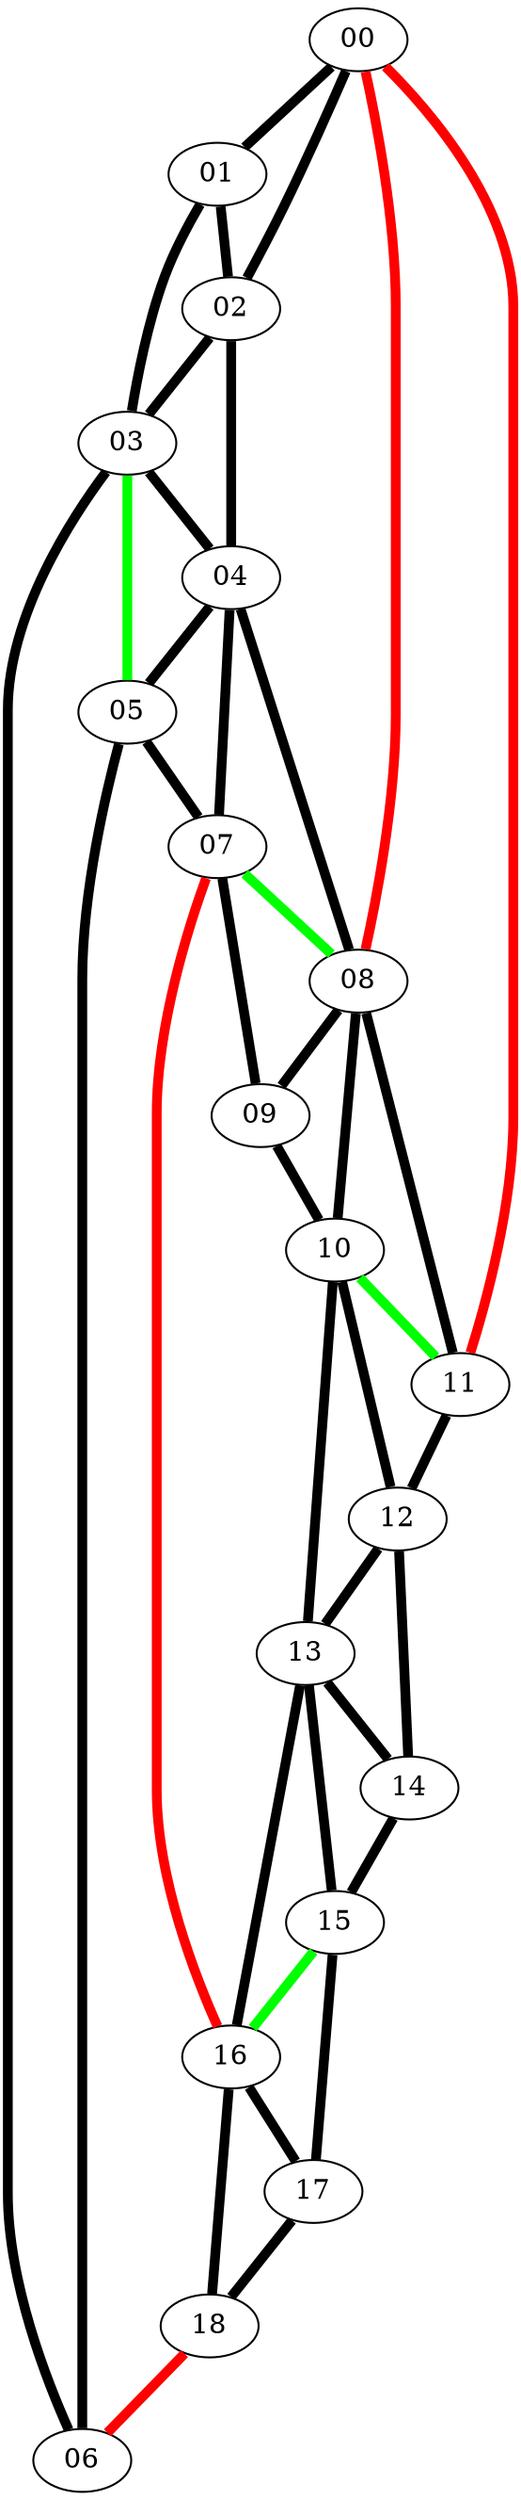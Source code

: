 graph G {
  00 [label="00", width=0, height=0; pos="100, 0!"];
  01 [label="01", width=0, height=0; pos="0, 173!"];
  02 [label="02", width=0, height=0; pos="-100, 0!"];
  03 [label="03", width=0, height=0; pos="-300, 0!"];
  04 [label="04", width=0, height=0; pos="-200, -173!"];
  05 [label="05", width=0, height=0; pos="-300, -346!"];
  06 [label="06", width=0, height=0; pos="-500, -346!"];
  07 [label="07", width=0, height=0; pos="-100, -346!"];
  08 [label="08", width=0, height=0; pos="200, -173!"];
  09 [label="09", width=0, height=0; pos="100, -346!"];
  10 [label="10", width=0, height=0; pos="300, -346!"];
  11 [label="11", width=0, height=0; pos="300, 0!"];
  12 [label="12", width=0, height=0; pos="500, -346!"];
  13 [label="13", width=0, height=0; pos="400, -519!"];
  14 [label="14", width=0, height=0; pos="500, -692!"];
  15 [label="15", width=0, height=0; pos="300, -692!"];
  16 [label="16", width=0, height=0; pos="0, -519!"];
  17 [label="17", width=0, height=0; pos="100, -692!"];
  18 [label="18", width=0, height=0; pos="-100, -692!"];
  00--01 [color="black", penwidth=5]
  00--02 [color="black", penwidth=5];
  01--02 [color="black", penwidth=5];
  01--03 [color="black", penwidth=5];
  02--03 [color="black", penwidth=5];
  02--04 [color="black", penwidth=5];
  03--04 [color="black", penwidth=5];
  03--05 [color="green", penwidth=5];
  04--05 [color="black", penwidth=5];
  03--06 [color="black", penwidth=5];
  05--06 [color="black", penwidth=5];
  04--07 [color="black", penwidth=5];
  05--07 [color="black", penwidth=5];
  04--08 [color="black", penwidth=5];
  07--08 [color="green", penwidth=5];
  07--09 [color="black", penwidth=5];
  08--09 [color="black", penwidth=5];
  08--10 [color="black", penwidth=5];
  09--10 [color="black", penwidth=5];
  08--11 [color="black", penwidth=5];
  10--11 [color="green", penwidth=5];
  10--12 [color="black", penwidth=5];
  11--12 [color="black", penwidth=5];
  10--13 [color="black", penwidth=5];
  12--13 [color="black", penwidth=5];
  12--14 [color="black", penwidth=5];
  13--14 [color="black", penwidth=5];
  13--15 [color="black", penwidth=5];
  14--15 [color="black", penwidth=5];
  13--16 [color="black", penwidth=5];
  15--16 [color="green", penwidth=5];
  15--17 [color="black", penwidth=5];
  16--17 [color="black", penwidth=5];
  16--18 [color="black", penwidth=5];
  17--18 [color="black", penwidth=5];
  08--00 [color="red", penwidth=5];
  11--00 [color="red", penwidth=5];
  16--07 [color="red", penwidth=5];
  18--06 [color="red", penwidth=5];
}
